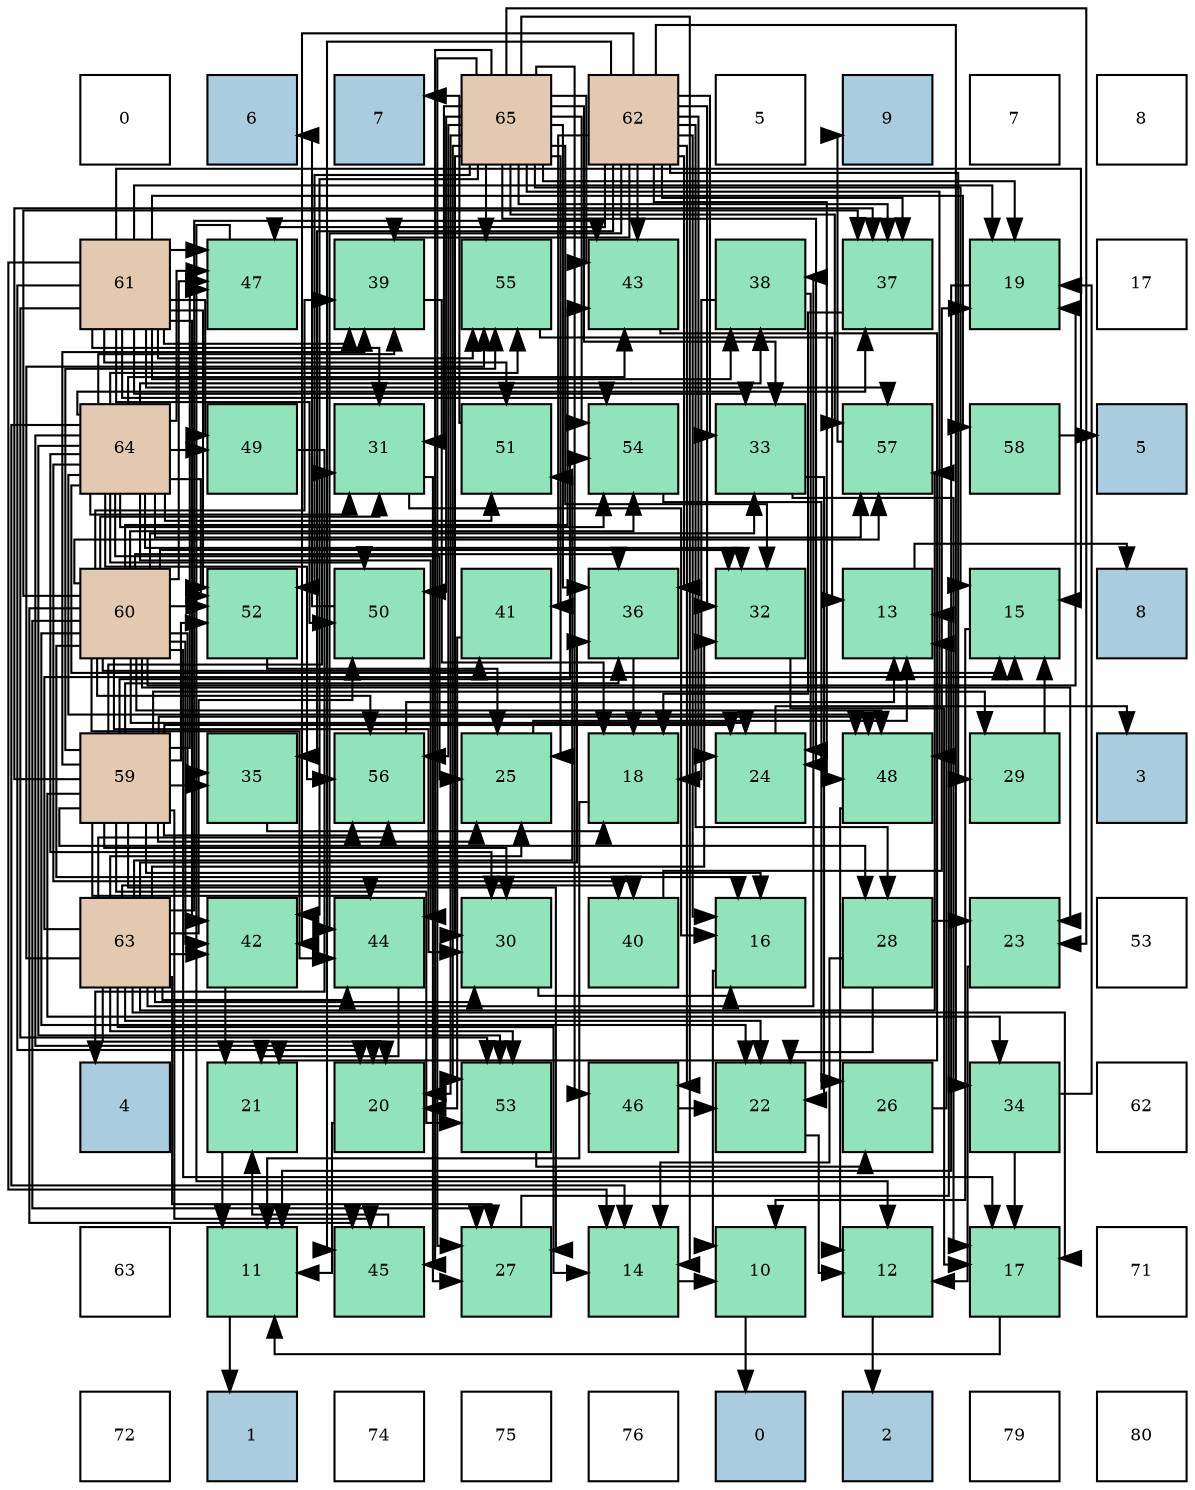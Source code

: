 digraph layout{
 rankdir=TB;
 splines=ortho;
 node [style=filled shape=square fixedsize=true width=0.6];
0[label="0", fontsize=8, fillcolor="#ffffff"];
1[label="6", fontsize=8, fillcolor="#a9ccde"];
2[label="7", fontsize=8, fillcolor="#a9ccde"];
3[label="65", fontsize=8, fillcolor="#e3c9af"];
4[label="62", fontsize=8, fillcolor="#e3c9af"];
5[label="5", fontsize=8, fillcolor="#ffffff"];
6[label="9", fontsize=8, fillcolor="#a9ccde"];
7[label="7", fontsize=8, fillcolor="#ffffff"];
8[label="8", fontsize=8, fillcolor="#ffffff"];
9[label="61", fontsize=8, fillcolor="#e3c9af"];
10[label="47", fontsize=8, fillcolor="#91e3bb"];
11[label="39", fontsize=8, fillcolor="#91e3bb"];
12[label="55", fontsize=8, fillcolor="#91e3bb"];
13[label="43", fontsize=8, fillcolor="#91e3bb"];
14[label="38", fontsize=8, fillcolor="#91e3bb"];
15[label="37", fontsize=8, fillcolor="#91e3bb"];
16[label="19", fontsize=8, fillcolor="#91e3bb"];
17[label="17", fontsize=8, fillcolor="#ffffff"];
18[label="64", fontsize=8, fillcolor="#e3c9af"];
19[label="49", fontsize=8, fillcolor="#91e3bb"];
20[label="31", fontsize=8, fillcolor="#91e3bb"];
21[label="51", fontsize=8, fillcolor="#91e3bb"];
22[label="54", fontsize=8, fillcolor="#91e3bb"];
23[label="33", fontsize=8, fillcolor="#91e3bb"];
24[label="57", fontsize=8, fillcolor="#91e3bb"];
25[label="58", fontsize=8, fillcolor="#91e3bb"];
26[label="5", fontsize=8, fillcolor="#a9ccde"];
27[label="60", fontsize=8, fillcolor="#e3c9af"];
28[label="52", fontsize=8, fillcolor="#91e3bb"];
29[label="50", fontsize=8, fillcolor="#91e3bb"];
30[label="41", fontsize=8, fillcolor="#91e3bb"];
31[label="36", fontsize=8, fillcolor="#91e3bb"];
32[label="32", fontsize=8, fillcolor="#91e3bb"];
33[label="13", fontsize=8, fillcolor="#91e3bb"];
34[label="15", fontsize=8, fillcolor="#91e3bb"];
35[label="8", fontsize=8, fillcolor="#a9ccde"];
36[label="59", fontsize=8, fillcolor="#e3c9af"];
37[label="35", fontsize=8, fillcolor="#91e3bb"];
38[label="56", fontsize=8, fillcolor="#91e3bb"];
39[label="25", fontsize=8, fillcolor="#91e3bb"];
40[label="18", fontsize=8, fillcolor="#91e3bb"];
41[label="24", fontsize=8, fillcolor="#91e3bb"];
42[label="48", fontsize=8, fillcolor="#91e3bb"];
43[label="29", fontsize=8, fillcolor="#91e3bb"];
44[label="3", fontsize=8, fillcolor="#a9ccde"];
45[label="63", fontsize=8, fillcolor="#e3c9af"];
46[label="42", fontsize=8, fillcolor="#91e3bb"];
47[label="44", fontsize=8, fillcolor="#91e3bb"];
48[label="30", fontsize=8, fillcolor="#91e3bb"];
49[label="40", fontsize=8, fillcolor="#91e3bb"];
50[label="16", fontsize=8, fillcolor="#91e3bb"];
51[label="28", fontsize=8, fillcolor="#91e3bb"];
52[label="23", fontsize=8, fillcolor="#91e3bb"];
53[label="53", fontsize=8, fillcolor="#ffffff"];
54[label="4", fontsize=8, fillcolor="#a9ccde"];
55[label="21", fontsize=8, fillcolor="#91e3bb"];
56[label="20", fontsize=8, fillcolor="#91e3bb"];
57[label="53", fontsize=8, fillcolor="#91e3bb"];
58[label="46", fontsize=8, fillcolor="#91e3bb"];
59[label="22", fontsize=8, fillcolor="#91e3bb"];
60[label="26", fontsize=8, fillcolor="#91e3bb"];
61[label="34", fontsize=8, fillcolor="#91e3bb"];
62[label="62", fontsize=8, fillcolor="#ffffff"];
63[label="63", fontsize=8, fillcolor="#ffffff"];
64[label="11", fontsize=8, fillcolor="#91e3bb"];
65[label="45", fontsize=8, fillcolor="#91e3bb"];
66[label="27", fontsize=8, fillcolor="#91e3bb"];
67[label="14", fontsize=8, fillcolor="#91e3bb"];
68[label="10", fontsize=8, fillcolor="#91e3bb"];
69[label="12", fontsize=8, fillcolor="#91e3bb"];
70[label="17", fontsize=8, fillcolor="#91e3bb"];
71[label="71", fontsize=8, fillcolor="#ffffff"];
72[label="72", fontsize=8, fillcolor="#ffffff"];
73[label="1", fontsize=8, fillcolor="#a9ccde"];
74[label="74", fontsize=8, fillcolor="#ffffff"];
75[label="75", fontsize=8, fillcolor="#ffffff"];
76[label="76", fontsize=8, fillcolor="#ffffff"];
77[label="0", fontsize=8, fillcolor="#a9ccde"];
78[label="2", fontsize=8, fillcolor="#a9ccde"];
79[label="79", fontsize=8, fillcolor="#ffffff"];
80[label="80", fontsize=8, fillcolor="#ffffff"];
edge [constraint=false, style=vis];68 -> 77;
64 -> 73;
69 -> 78;
33 -> 35;
67 -> 68;
34 -> 68;
50 -> 68;
70 -> 64;
40 -> 64;
16 -> 64;
56 -> 64;
55 -> 64;
59 -> 69;
52 -> 69;
41 -> 44;
39 -> 33;
60 -> 33;
66 -> 33;
51 -> 67;
51 -> 59;
51 -> 52;
43 -> 34;
48 -> 50;
20 -> 50;
20 -> 66;
32 -> 70;
23 -> 70;
23 -> 59;
61 -> 70;
61 -> 16;
37 -> 40;
31 -> 40;
15 -> 40;
14 -> 40;
14 -> 41;
11 -> 40;
49 -> 16;
30 -> 56;
46 -> 55;
13 -> 55;
47 -> 55;
65 -> 55;
58 -> 59;
10 -> 69;
42 -> 69;
19 -> 54;
29 -> 1;
21 -> 2;
28 -> 39;
57 -> 60;
22 -> 60;
12 -> 33;
38 -> 33;
24 -> 6;
25 -> 26;
36 -> 50;
36 -> 41;
36 -> 39;
36 -> 66;
36 -> 51;
36 -> 43;
36 -> 48;
36 -> 20;
36 -> 61;
36 -> 37;
36 -> 31;
36 -> 15;
36 -> 11;
36 -> 47;
36 -> 65;
36 -> 10;
36 -> 42;
36 -> 28;
36 -> 57;
36 -> 22;
36 -> 12;
36 -> 38;
27 -> 50;
27 -> 70;
27 -> 16;
27 -> 59;
27 -> 52;
27 -> 41;
27 -> 66;
27 -> 48;
27 -> 20;
27 -> 32;
27 -> 23;
27 -> 37;
27 -> 31;
27 -> 15;
27 -> 11;
27 -> 30;
27 -> 46;
27 -> 13;
27 -> 47;
27 -> 65;
27 -> 10;
27 -> 42;
27 -> 28;
27 -> 22;
27 -> 38;
27 -> 24;
9 -> 67;
9 -> 34;
9 -> 16;
9 -> 56;
9 -> 20;
9 -> 23;
9 -> 14;
9 -> 11;
9 -> 46;
9 -> 10;
9 -> 19;
9 -> 29;
9 -> 21;
9 -> 28;
9 -> 57;
9 -> 22;
9 -> 12;
9 -> 24;
9 -> 25;
4 -> 50;
4 -> 41;
4 -> 51;
4 -> 43;
4 -> 32;
4 -> 23;
4 -> 61;
4 -> 37;
4 -> 31;
4 -> 15;
4 -> 11;
4 -> 30;
4 -> 46;
4 -> 13;
4 -> 47;
4 -> 65;
4 -> 58;
4 -> 10;
4 -> 42;
45 -> 67;
45 -> 34;
45 -> 70;
45 -> 56;
45 -> 59;
45 -> 39;
45 -> 66;
45 -> 48;
45 -> 32;
45 -> 31;
45 -> 14;
45 -> 49;
45 -> 46;
45 -> 13;
45 -> 47;
45 -> 29;
45 -> 21;
45 -> 57;
45 -> 12;
45 -> 38;
45 -> 24;
18 -> 67;
18 -> 34;
18 -> 56;
18 -> 39;
18 -> 48;
18 -> 20;
18 -> 32;
18 -> 15;
18 -> 14;
18 -> 11;
18 -> 49;
18 -> 13;
18 -> 47;
18 -> 10;
18 -> 42;
18 -> 19;
18 -> 29;
18 -> 21;
18 -> 28;
18 -> 57;
18 -> 22;
18 -> 12;
18 -> 38;
18 -> 24;
3 -> 67;
3 -> 34;
3 -> 16;
3 -> 56;
3 -> 52;
3 -> 41;
3 -> 39;
3 -> 66;
3 -> 48;
3 -> 20;
3 -> 32;
3 -> 23;
3 -> 31;
3 -> 15;
3 -> 46;
3 -> 13;
3 -> 65;
3 -> 58;
3 -> 42;
3 -> 29;
3 -> 28;
3 -> 57;
3 -> 22;
3 -> 12;
3 -> 38;
3 -> 24;
edge [constraint=true, style=invis];
0 -> 9 -> 18 -> 27 -> 36 -> 45 -> 54 -> 63 -> 72;
1 -> 10 -> 19 -> 28 -> 37 -> 46 -> 55 -> 64 -> 73;
2 -> 11 -> 20 -> 29 -> 38 -> 47 -> 56 -> 65 -> 74;
3 -> 12 -> 21 -> 30 -> 39 -> 48 -> 57 -> 66 -> 75;
4 -> 13 -> 22 -> 31 -> 40 -> 49 -> 58 -> 67 -> 76;
5 -> 14 -> 23 -> 32 -> 41 -> 50 -> 59 -> 68 -> 77;
6 -> 15 -> 24 -> 33 -> 42 -> 51 -> 60 -> 69 -> 78;
7 -> 16 -> 25 -> 34 -> 43 -> 52 -> 61 -> 70 -> 79;
8 -> 17 -> 26 -> 35 -> 44 -> 53 -> 62 -> 71 -> 80;
rank = same {0 -> 1 -> 2 -> 3 -> 4 -> 5 -> 6 -> 7 -> 8};
rank = same {9 -> 10 -> 11 -> 12 -> 13 -> 14 -> 15 -> 16 -> 17};
rank = same {18 -> 19 -> 20 -> 21 -> 22 -> 23 -> 24 -> 25 -> 26};
rank = same {27 -> 28 -> 29 -> 30 -> 31 -> 32 -> 33 -> 34 -> 35};
rank = same {36 -> 37 -> 38 -> 39 -> 40 -> 41 -> 42 -> 43 -> 44};
rank = same {45 -> 46 -> 47 -> 48 -> 49 -> 50 -> 51 -> 52 -> 53};
rank = same {54 -> 55 -> 56 -> 57 -> 58 -> 59 -> 60 -> 61 -> 62};
rank = same {63 -> 64 -> 65 -> 66 -> 67 -> 68 -> 69 -> 70 -> 71};
rank = same {72 -> 73 -> 74 -> 75 -> 76 -> 77 -> 78 -> 79 -> 80};
}